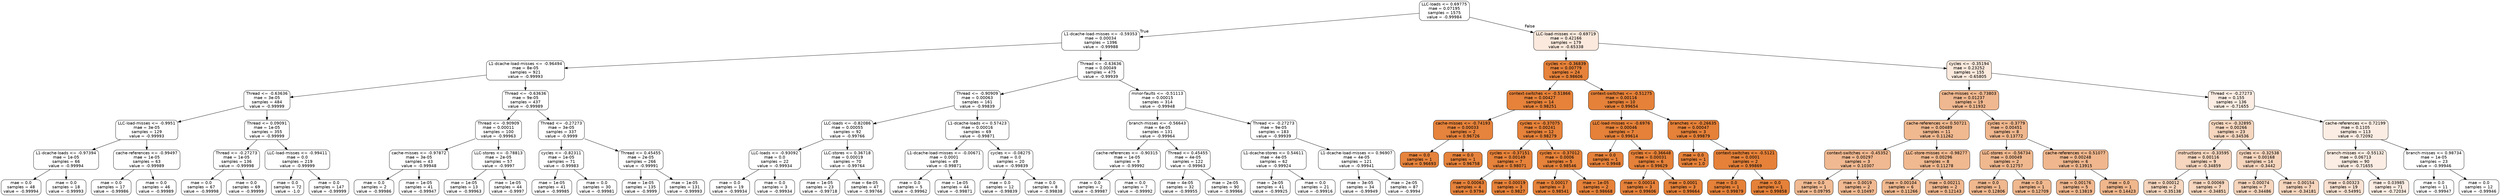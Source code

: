 digraph Tree {
node [shape=box, style="filled, rounded", color="black", fontname=helvetica] ;
edge [fontname=helvetica] ;
0 [label="LLC-loads <= 0.69775\nmae = 0.07195\nsamples = 1575\nvalue = -0.99984", fillcolor="#e5813900"] ;
1 [label="L1-dcache-load-misses <= -0.59353\nmae = 0.00034\nsamples = 1396\nvalue = -0.99988", fillcolor="#e5813900"] ;
0 -> 1 [labeldistance=2.5, labelangle=45, headlabel="True"] ;
2 [label="L1-dcache-load-misses <= -0.96494\nmae = 8e-05\nsamples = 921\nvalue = -0.99993", fillcolor="#e5813900"] ;
1 -> 2 ;
3 [label="Thread <= -0.63636\nmae = 3e-05\nsamples = 484\nvalue = -0.99999", fillcolor="#e5813900"] ;
2 -> 3 ;
4 [label="LLC-load-misses <= -0.9951\nmae = 3e-05\nsamples = 129\nvalue = -0.99993", fillcolor="#e5813900"] ;
3 -> 4 ;
5 [label="L1-dcache-loads <= -0.97394\nmae = 1e-05\nsamples = 66\nvalue = -0.99994", fillcolor="#e5813900"] ;
4 -> 5 ;
6 [label="mae = 0.0\nsamples = 48\nvalue = -0.99994", fillcolor="#e5813900"] ;
5 -> 6 ;
7 [label="mae = 0.0\nsamples = 18\nvalue = -0.99993", fillcolor="#e5813900"] ;
5 -> 7 ;
8 [label="cache-references <= -0.99497\nmae = 1e-05\nsamples = 63\nvalue = -0.99989", fillcolor="#e5813900"] ;
4 -> 8 ;
9 [label="mae = 0.0\nsamples = 17\nvalue = -0.99986", fillcolor="#e5813900"] ;
8 -> 9 ;
10 [label="mae = 0.0\nsamples = 46\nvalue = -0.99989", fillcolor="#e5813900"] ;
8 -> 10 ;
11 [label="Thread <= 0.09091\nmae = 1e-05\nsamples = 355\nvalue = -0.99999", fillcolor="#e5813900"] ;
3 -> 11 ;
12 [label="Thread <= -0.27273\nmae = 1e-05\nsamples = 136\nvalue = -0.99998", fillcolor="#e5813900"] ;
11 -> 12 ;
13 [label="mae = 0.0\nsamples = 67\nvalue = -0.99998", fillcolor="#e5813900"] ;
12 -> 13 ;
14 [label="mae = 0.0\nsamples = 69\nvalue = -0.99999", fillcolor="#e5813900"] ;
12 -> 14 ;
15 [label="LLC-load-misses <= -0.99411\nmae = 0.0\nsamples = 219\nvalue = -0.99999", fillcolor="#e5813900"] ;
11 -> 15 ;
16 [label="mae = 0.0\nsamples = 72\nvalue = -1.0", fillcolor="#e5813900"] ;
15 -> 16 ;
17 [label="mae = 0.0\nsamples = 147\nvalue = -0.99999", fillcolor="#e5813900"] ;
15 -> 17 ;
18 [label="Thread <= -0.63636\nmae = 9e-05\nsamples = 437\nvalue = -0.99989", fillcolor="#e5813900"] ;
2 -> 18 ;
19 [label="Thread <= -0.90909\nmae = 0.00011\nsamples = 100\nvalue = -0.99963", fillcolor="#e5813900"] ;
18 -> 19 ;
20 [label="cache-misses <= -0.97872\nmae = 3e-05\nsamples = 43\nvalue = -0.99948", fillcolor="#e5813900"] ;
19 -> 20 ;
21 [label="mae = 0.0\nsamples = 2\nvalue = -0.99986", fillcolor="#e5813900"] ;
20 -> 21 ;
22 [label="mae = 1e-05\nsamples = 41\nvalue = -0.99947", fillcolor="#e5813900"] ;
20 -> 22 ;
23 [label="LLC-stores <= -0.78813\nmae = 2e-05\nsamples = 57\nvalue = -0.9997", fillcolor="#e5813900"] ;
19 -> 23 ;
24 [label="mae = 1e-05\nsamples = 13\nvalue = -0.99963", fillcolor="#e5813900"] ;
23 -> 24 ;
25 [label="mae = 1e-05\nsamples = 44\nvalue = -0.9997", fillcolor="#e5813900"] ;
23 -> 25 ;
26 [label="Thread <= -0.27273\nmae = 3e-05\nsamples = 337\nvalue = -0.9999", fillcolor="#e5813900"] ;
18 -> 26 ;
27 [label="cycles <= -0.82311\nmae = 1e-05\nsamples = 71\nvalue = -0.99983", fillcolor="#e5813900"] ;
26 -> 27 ;
28 [label="mae = 1e-05\nsamples = 41\nvalue = -0.99985", fillcolor="#e5813900"] ;
27 -> 28 ;
29 [label="mae = 0.0\nsamples = 30\nvalue = -0.99981", fillcolor="#e5813900"] ;
27 -> 29 ;
30 [label="Thread <= 0.45455\nmae = 2e-05\nsamples = 266\nvalue = -0.99991", fillcolor="#e5813900"] ;
26 -> 30 ;
31 [label="mae = 1e-05\nsamples = 135\nvalue = -0.9999", fillcolor="#e5813900"] ;
30 -> 31 ;
32 [label="mae = 1e-05\nsamples = 131\nvalue = -0.99993", fillcolor="#e5813900"] ;
30 -> 32 ;
33 [label="Thread <= -0.63636\nmae = 0.00049\nsamples = 475\nvalue = -0.99939", fillcolor="#e5813900"] ;
1 -> 33 ;
34 [label="Thread <= -0.90909\nmae = 0.00063\nsamples = 161\nvalue = -0.99839", fillcolor="#e5813900"] ;
33 -> 34 ;
35 [label="LLC-loads <= -0.82086\nmae = 0.00055\nsamples = 92\nvalue = -0.99766", fillcolor="#e5813900"] ;
34 -> 35 ;
36 [label="LLC-loads <= -0.93092\nmae = 0.0\nsamples = 22\nvalue = -0.99934", fillcolor="#e5813900"] ;
35 -> 36 ;
37 [label="mae = 0.0\nsamples = 19\nvalue = -0.99934", fillcolor="#e5813900"] ;
36 -> 37 ;
38 [label="mae = 0.0\nsamples = 3\nvalue = -0.99934", fillcolor="#e5813900"] ;
36 -> 38 ;
39 [label="LLC-stores <= 0.36718\nmae = 0.00019\nsamples = 70\nvalue = -0.99764", fillcolor="#e5813900"] ;
35 -> 39 ;
40 [label="mae = 1e-05\nsamples = 23\nvalue = -0.99718", fillcolor="#e5813900"] ;
39 -> 40 ;
41 [label="mae = 6e-05\nsamples = 47\nvalue = -0.99766", fillcolor="#e5813900"] ;
39 -> 41 ;
42 [label="L1-dcache-loads <= 0.57423\nmae = 0.00016\nsamples = 69\nvalue = -0.99871", fillcolor="#e5813900"] ;
34 -> 42 ;
43 [label="L1-dcache-load-misses <= -0.00671\nmae = 0.0001\nsamples = 49\nvalue = -0.99871", fillcolor="#e5813900"] ;
42 -> 43 ;
44 [label="mae = 0.0\nsamples = 5\nvalue = -0.99962", fillcolor="#e5813900"] ;
43 -> 44 ;
45 [label="mae = 1e-05\nsamples = 44\nvalue = -0.99871", fillcolor="#e5813900"] ;
43 -> 45 ;
46 [label="cycles <= -0.08275\nmae = 0.0\nsamples = 20\nvalue = -0.99839", fillcolor="#e5813900"] ;
42 -> 46 ;
47 [label="mae = 0.0\nsamples = 12\nvalue = -0.99839", fillcolor="#e5813900"] ;
46 -> 47 ;
48 [label="mae = 0.0\nsamples = 8\nvalue = -0.99838", fillcolor="#e5813900"] ;
46 -> 48 ;
49 [label="minor-faults <= -0.51113\nmae = 0.00015\nsamples = 314\nvalue = -0.99948", fillcolor="#e5813900"] ;
33 -> 49 ;
50 [label="branch-misses <= -0.56643\nmae = 6e-05\nsamples = 131\nvalue = -0.99964", fillcolor="#e5813900"] ;
49 -> 50 ;
51 [label="cache-references <= -0.90315\nmae = 1e-05\nsamples = 9\nvalue = -0.99992", fillcolor="#e5813900"] ;
50 -> 51 ;
52 [label="mae = 0.0\nsamples = 2\nvalue = -0.99987", fillcolor="#e5813900"] ;
51 -> 52 ;
53 [label="mae = 0.0\nsamples = 7\nvalue = -0.99992", fillcolor="#e5813900"] ;
51 -> 53 ;
54 [label="Thread <= 0.45455\nmae = 4e-05\nsamples = 122\nvalue = -0.99963", fillcolor="#e5813900"] ;
50 -> 54 ;
55 [label="mae = 4e-05\nsamples = 32\nvalue = -0.99955", fillcolor="#e5813900"] ;
54 -> 55 ;
56 [label="mae = 2e-05\nsamples = 90\nvalue = -0.99966", fillcolor="#e5813900"] ;
54 -> 56 ;
57 [label="Thread <= -0.27273\nmae = 9e-05\nsamples = 183\nvalue = -0.99939", fillcolor="#e5813900"] ;
49 -> 57 ;
58 [label="L1-dcache-stores <= 0.54611\nmae = 4e-05\nsamples = 62\nvalue = -0.99924", fillcolor="#e5813900"] ;
57 -> 58 ;
59 [label="mae = 2e-05\nsamples = 41\nvalue = -0.99925", fillcolor="#e5813900"] ;
58 -> 59 ;
60 [label="mae = 0.0\nsamples = 21\nvalue = -0.99916", fillcolor="#e5813900"] ;
58 -> 60 ;
61 [label="L1-dcache-load-misses <= 0.96907\nmae = 4e-05\nsamples = 121\nvalue = -0.99941", fillcolor="#e5813900"] ;
57 -> 61 ;
62 [label="mae = 3e-05\nsamples = 34\nvalue = -0.99949", fillcolor="#e5813900"] ;
61 -> 62 ;
63 [label="mae = 2e-05\nsamples = 87\nvalue = -0.9994", fillcolor="#e5813900"] ;
61 -> 63 ;
64 [label="LLC-load-misses <= -0.69719\nmae = 0.42166\nsamples = 179\nvalue = -0.65338", fillcolor="#e581392c"] ;
0 -> 64 [labeldistance=2.5, labelangle=-45, headlabel="False"] ;
65 [label="cycles <= -0.36839\nmae = 0.00779\nsamples = 24\nvalue = 0.98606", fillcolor="#e58139fd"] ;
64 -> 65 ;
66 [label="context-switches <= -0.51866\nmae = 0.00427\nsamples = 14\nvalue = 0.98251", fillcolor="#e58139fd"] ;
65 -> 66 ;
67 [label="cache-misses <= -0.74193\nmae = 0.00033\nsamples = 2\nvalue = 0.96726", fillcolor="#e58139fb"] ;
66 -> 67 ;
68 [label="mae = 0.0\nsamples = 1\nvalue = 0.96693", fillcolor="#e58139fb"] ;
67 -> 68 ;
69 [label="mae = 0.0\nsamples = 1\nvalue = 0.96758", fillcolor="#e58139fb"] ;
67 -> 69 ;
70 [label="cycles <= -0.37075\nmae = 0.00241\nsamples = 12\nvalue = 0.98279", fillcolor="#e58139fd"] ;
66 -> 70 ;
71 [label="cycles <= -0.37151\nmae = 0.00149\nsamples = 7\nvalue = 0.98071", fillcolor="#e58139fd"] ;
70 -> 71 ;
72 [label="mae = 0.00063\nsamples = 4\nvalue = 0.9794", fillcolor="#e58139fc"] ;
71 -> 72 ;
73 [label="mae = 0.00019\nsamples = 3\nvalue = 0.9827", fillcolor="#e58139fd"] ;
71 -> 73 ;
74 [label="cycles <= -0.37012\nmae = 0.0006\nsamples = 5\nvalue = 0.98546", fillcolor="#e58139fd"] ;
70 -> 74 ;
75 [label="mae = 0.00017\nsamples = 3\nvalue = 0.98541", fillcolor="#e58139fd"] ;
74 -> 75 ;
76 [label="mae = 1e-05\nsamples = 2\nvalue = 0.98668", fillcolor="#e58139fd"] ;
74 -> 76 ;
77 [label="context-switches <= -0.51275\nmae = 0.00116\nsamples = 10\nvalue = 0.99654", fillcolor="#e58139ff"] ;
65 -> 77 ;
78 [label="LLC-load-misses <= -0.6976\nmae = 0.00046\nsamples = 7\nvalue = 0.99614", fillcolor="#e58139ff"] ;
77 -> 78 ;
79 [label="mae = 0.0\nsamples = 1\nvalue = 0.9948", fillcolor="#e58139fe"] ;
78 -> 79 ;
80 [label="cycles <= -0.36648\nmae = 0.00031\nsamples = 6\nvalue = 0.99629", fillcolor="#e58139ff"] ;
78 -> 80 ;
81 [label="mae = 0.00014\nsamples = 3\nvalue = 0.99606", fillcolor="#e58139fe"] ;
80 -> 81 ;
82 [label="mae = 0.0001\nsamples = 3\nvalue = 0.99664", fillcolor="#e58139ff"] ;
80 -> 82 ;
83 [label="branches <= -0.26635\nmae = 0.00047\nsamples = 3\nvalue = 0.99879", fillcolor="#e58139ff"] ;
77 -> 83 ;
84 [label="mae = 0.0\nsamples = 1\nvalue = 1.0", fillcolor="#e58139ff"] ;
83 -> 84 ;
85 [label="context-switches <= -0.5121\nmae = 0.0001\nsamples = 2\nvalue = 0.99869", fillcolor="#e58139ff"] ;
83 -> 85 ;
86 [label="mae = 0.0\nsamples = 1\nvalue = 0.99879", fillcolor="#e58139ff"] ;
85 -> 86 ;
87 [label="mae = 0.0\nsamples = 1\nvalue = 0.99858", fillcolor="#e58139ff"] ;
85 -> 87 ;
88 [label="cycles <= -0.35194\nmae = 0.23252\nsamples = 155\nvalue = -0.65805", fillcolor="#e581392c"] ;
64 -> 88 ;
89 [label="cache-misses <= -0.73803\nmae = 0.01237\nsamples = 19\nvalue = 0.11932", fillcolor="#e581398f"] ;
88 -> 89 ;
90 [label="cache-references <= 0.50721\nmae = 0.00489\nsamples = 11\nvalue = 0.11262", fillcolor="#e581398e"] ;
89 -> 90 ;
91 [label="context-switches <= -0.45352\nmae = 0.00297\nsamples = 3\nvalue = 0.10307", fillcolor="#e581398d"] ;
90 -> 91 ;
92 [label="mae = 0.0\nsamples = 1\nvalue = 0.09795", fillcolor="#e581398c"] ;
91 -> 92 ;
93 [label="mae = 0.0019\nsamples = 2\nvalue = 0.10497", fillcolor="#e581398d"] ;
91 -> 93 ;
94 [label="LLC-store-misses <= -0.98277\nmae = 0.00296\nsamples = 8\nvalue = 0.11278", fillcolor="#e581398e"] ;
90 -> 94 ;
95 [label="mae = 0.00104\nsamples = 6\nvalue = 0.11266", fillcolor="#e581398e"] ;
94 -> 95 ;
96 [label="mae = 0.00211\nsamples = 2\nvalue = 0.12143", fillcolor="#e581398f"] ;
94 -> 96 ;
97 [label="cycles <= -0.3779\nmae = 0.00451\nsamples = 8\nvalue = 0.13772", fillcolor="#e5813991"] ;
89 -> 97 ;
98 [label="LLC-stores <= -0.56734\nmae = 0.00049\nsamples = 2\nvalue = 0.12757", fillcolor="#e5813990"] ;
97 -> 98 ;
99 [label="mae = 0.0\nsamples = 1\nvalue = 0.12806", fillcolor="#e5813990"] ;
98 -> 99 ;
100 [label="mae = 0.0\nsamples = 1\nvalue = 0.12709", fillcolor="#e5813990"] ;
98 -> 100 ;
101 [label="cache-references <= 0.51077\nmae = 0.00248\nsamples = 6\nvalue = 0.13915", fillcolor="#e5813991"] ;
97 -> 101 ;
102 [label="mae = 0.00176\nsamples = 5\nvalue = 0.13819", fillcolor="#e5813991"] ;
101 -> 102 ;
103 [label="mae = 0.0\nsamples = 1\nvalue = 0.14423", fillcolor="#e5813992"] ;
101 -> 103 ;
104 [label="Thread <= -0.27273\nmae = 0.155\nsamples = 136\nvalue = -0.71655", fillcolor="#e5813924"] ;
88 -> 104 ;
105 [label="cycles <= -0.32895\nmae = 0.00266\nsamples = 23\nvalue = -0.34536", fillcolor="#e5813953"] ;
104 -> 105 ;
106 [label="instructions <= -0.33595\nmae = 0.00116\nsamples = 9\nvalue = -0.34859", fillcolor="#e5813953"] ;
105 -> 106 ;
107 [label="mae = 0.00012\nsamples = 2\nvalue = -0.35138", fillcolor="#e5813953"] ;
106 -> 107 ;
108 [label="mae = 0.00069\nsamples = 7\nvalue = -0.34851", fillcolor="#e5813953"] ;
106 -> 108 ;
109 [label="cycles <= -0.32538\nmae = 0.00168\nsamples = 14\nvalue = -0.3442", fillcolor="#e5813954"] ;
105 -> 109 ;
110 [label="mae = 0.00074\nsamples = 7\nvalue = -0.34486", fillcolor="#e5813954"] ;
109 -> 110 ;
111 [label="mae = 0.00154\nsamples = 7\nvalue = -0.34181", fillcolor="#e5813954"] ;
109 -> 111 ;
112 [label="cache-references <= 0.72199\nmae = 0.1105\nsamples = 113\nvalue = -0.72092", fillcolor="#e5813924"] ;
104 -> 112 ;
113 [label="branch-misses <= -0.55132\nmae = 0.06713\nsamples = 90\nvalue = -0.71655", fillcolor="#e5813924"] ;
112 -> 113 ;
114 [label="mae = 0.00323\nsamples = 19\nvalue = -0.54991", fillcolor="#e5813939"] ;
113 -> 114 ;
115 [label="mae = 0.03985\nsamples = 71\nvalue = -0.72034", fillcolor="#e5813924"] ;
113 -> 115 ;
116 [label="branch-misses <= 0.98734\nmae = 1e-05\nsamples = 23\nvalue = -0.99946", fillcolor="#e5813900"] ;
112 -> 116 ;
117 [label="mae = 0.0\nsamples = 11\nvalue = -0.99947", fillcolor="#e5813900"] ;
116 -> 117 ;
118 [label="mae = 0.0\nsamples = 12\nvalue = -0.99946", fillcolor="#e5813900"] ;
116 -> 118 ;
}